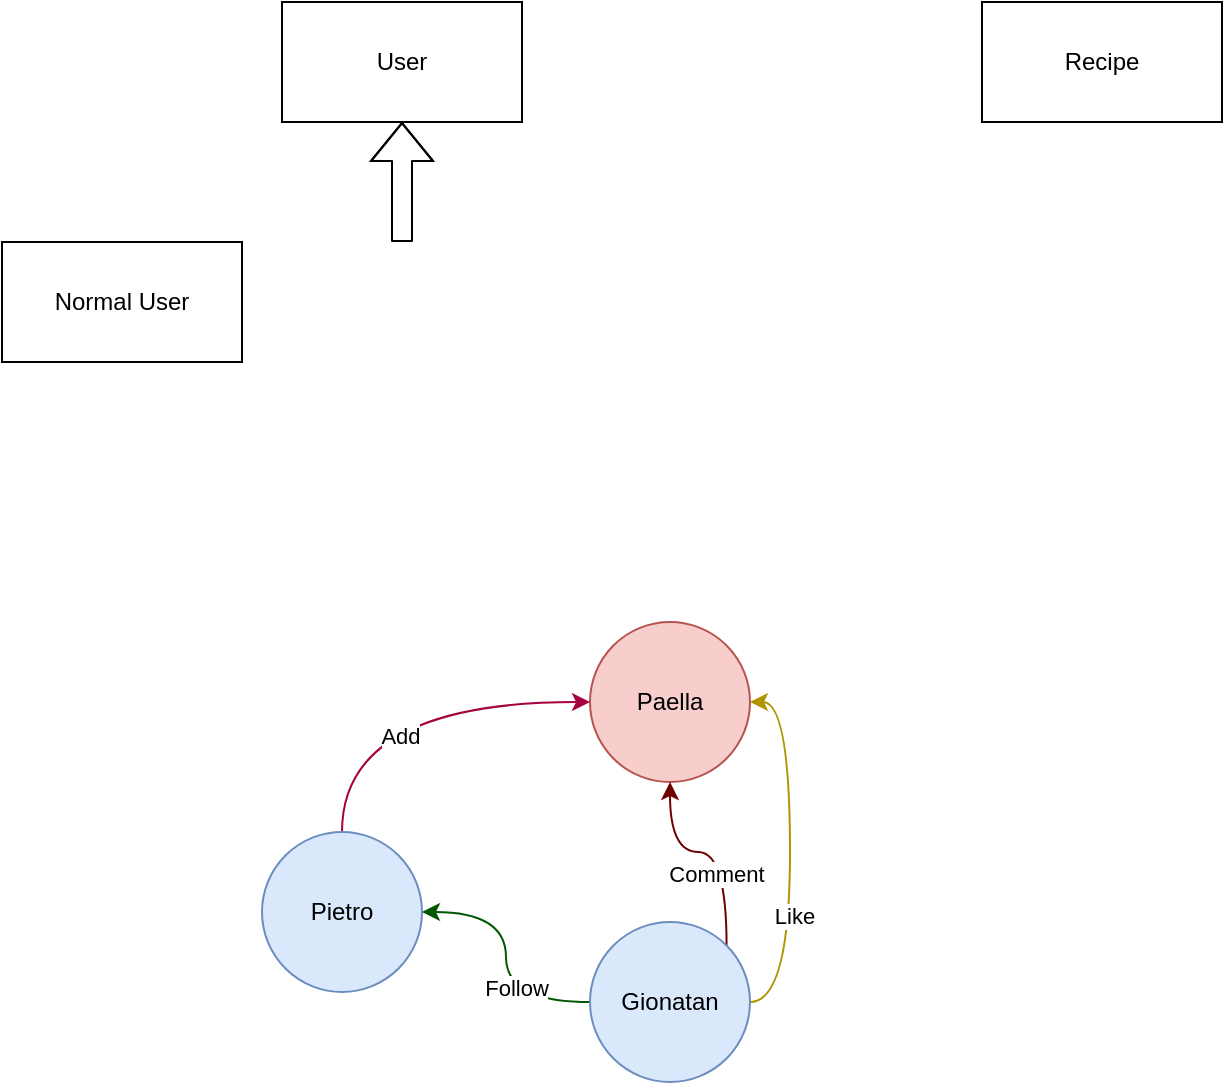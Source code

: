 <mxfile version="12.9.3" type="device"><diagram id="U8gXAKNHkGwuQdSAH4Lm" name="Page-1"><mxGraphModel dx="517" dy="384" grid="1" gridSize="10" guides="1" tooltips="1" connect="1" arrows="1" fold="1" page="1" pageScale="1" pageWidth="827" pageHeight="1169" math="0" shadow="0"><root><mxCell id="0"/><mxCell id="1" parent="0"/><mxCell id="fFwwaKKDndFWqP_F9F3J-1" value="Recipe" style="rounded=0;whiteSpace=wrap;html=1;" parent="1" vertex="1"><mxGeometry x="520" y="160" width="120" height="60" as="geometry"/></mxCell><mxCell id="fFwwaKKDndFWqP_F9F3J-2" value="User" style="rounded=0;whiteSpace=wrap;html=1;" parent="1" vertex="1"><mxGeometry x="170" y="160" width="120" height="60" as="geometry"/></mxCell><mxCell id="fFwwaKKDndFWqP_F9F3J-3" value="" style="shape=flexArrow;endArrow=classic;html=1;entryX=0.5;entryY=1;entryDx=0;entryDy=0;" parent="1" target="fFwwaKKDndFWqP_F9F3J-2" edge="1"><mxGeometry width="50" height="50" relative="1" as="geometry"><mxPoint x="230" y="280" as="sourcePoint"/><mxPoint x="250" y="230" as="targetPoint"/><Array as="points"><mxPoint x="230" y="260"/></Array></mxGeometry></mxCell><mxCell id="fFwwaKKDndFWqP_F9F3J-4" value="Normal User" style="rounded=0;whiteSpace=wrap;html=1;" parent="1" vertex="1"><mxGeometry x="30" y="280" width="120" height="60" as="geometry"/></mxCell><mxCell id="fFwwaKKDndFWqP_F9F3J-5" value="Paella" style="ellipse;whiteSpace=wrap;html=1;aspect=fixed;fillColor=#f8cecc;strokeColor=#b85450;" parent="1" vertex="1"><mxGeometry x="324" y="470" width="80" height="80" as="geometry"/></mxCell><mxCell id="fFwwaKKDndFWqP_F9F3J-20" style="edgeStyle=orthogonalEdgeStyle;curved=1;orthogonalLoop=1;jettySize=auto;html=1;exitX=0.5;exitY=0;exitDx=0;exitDy=0;entryX=0;entryY=0.5;entryDx=0;entryDy=0;fillColor=#d80073;strokeColor=#A50040;" parent="1" source="fFwwaKKDndFWqP_F9F3J-6" target="fFwwaKKDndFWqP_F9F3J-5" edge="1"><mxGeometry relative="1" as="geometry"/></mxCell><mxCell id="fFwwaKKDndFWqP_F9F3J-21" value="Add" style="edgeLabel;html=1;align=center;verticalAlign=middle;resizable=0;points=[];" parent="fFwwaKKDndFWqP_F9F3J-20" vertex="1" connectable="0"><mxGeometry x="-0.013" y="-17" relative="1" as="geometry"><mxPoint as="offset"/></mxGeometry></mxCell><mxCell id="fFwwaKKDndFWqP_F9F3J-6" value="Pietro" style="ellipse;whiteSpace=wrap;html=1;aspect=fixed;fillColor=#dae8fc;strokeColor=#6c8ebf;" parent="1" vertex="1"><mxGeometry x="160" y="575" width="80" height="80" as="geometry"/></mxCell><mxCell id="fFwwaKKDndFWqP_F9F3J-11" style="edgeStyle=orthogonalEdgeStyle;curved=1;orthogonalLoop=1;jettySize=auto;html=1;exitX=0;exitY=0.5;exitDx=0;exitDy=0;entryX=1;entryY=0.5;entryDx=0;entryDy=0;fillColor=#008a00;strokeColor=#005700;" parent="1" source="fFwwaKKDndFWqP_F9F3J-9" target="fFwwaKKDndFWqP_F9F3J-6" edge="1"><mxGeometry relative="1" as="geometry"/></mxCell><mxCell id="fFwwaKKDndFWqP_F9F3J-12" value="Follow" style="edgeLabel;html=1;align=center;verticalAlign=middle;resizable=0;points=[];" parent="fFwwaKKDndFWqP_F9F3J-11" vertex="1" connectable="0"><mxGeometry x="-0.24" y="-5" relative="1" as="geometry"><mxPoint as="offset"/></mxGeometry></mxCell><mxCell id="fFwwaKKDndFWqP_F9F3J-14" style="edgeStyle=orthogonalEdgeStyle;curved=1;orthogonalLoop=1;jettySize=auto;html=1;exitX=1;exitY=0;exitDx=0;exitDy=0;entryX=0.5;entryY=1;entryDx=0;entryDy=0;fillColor=#a20025;strokeColor=#6F0000;" parent="1" source="fFwwaKKDndFWqP_F9F3J-9" target="fFwwaKKDndFWqP_F9F3J-5" edge="1"><mxGeometry relative="1" as="geometry"/></mxCell><mxCell id="fFwwaKKDndFWqP_F9F3J-15" value="Comment" style="edgeLabel;html=1;align=center;verticalAlign=middle;resizable=0;points=[];" parent="fFwwaKKDndFWqP_F9F3J-14" vertex="1" connectable="0"><mxGeometry x="-0.351" y="6" relative="1" as="geometry"><mxPoint as="offset"/></mxGeometry></mxCell><mxCell id="fFwwaKKDndFWqP_F9F3J-18" style="edgeStyle=orthogonalEdgeStyle;curved=1;orthogonalLoop=1;jettySize=auto;html=1;exitX=1;exitY=0.5;exitDx=0;exitDy=0;entryX=1;entryY=0.5;entryDx=0;entryDy=0;fillColor=#e3c800;strokeColor=#B09500;" parent="1" source="fFwwaKKDndFWqP_F9F3J-9" target="fFwwaKKDndFWqP_F9F3J-5" edge="1"><mxGeometry relative="1" as="geometry"/></mxCell><mxCell id="fFwwaKKDndFWqP_F9F3J-19" value="Like" style="edgeLabel;html=1;align=center;verticalAlign=middle;resizable=0;points=[];" parent="fFwwaKKDndFWqP_F9F3J-18" vertex="1" connectable="0"><mxGeometry x="-0.333" y="-2" relative="1" as="geometry"><mxPoint as="offset"/></mxGeometry></mxCell><mxCell id="fFwwaKKDndFWqP_F9F3J-9" value="Gionatan" style="ellipse;whiteSpace=wrap;html=1;aspect=fixed;fillColor=#dae8fc;strokeColor=#6c8ebf;" parent="1" vertex="1"><mxGeometry x="324" y="620" width="80" height="80" as="geometry"/></mxCell></root></mxGraphModel></diagram></mxfile>